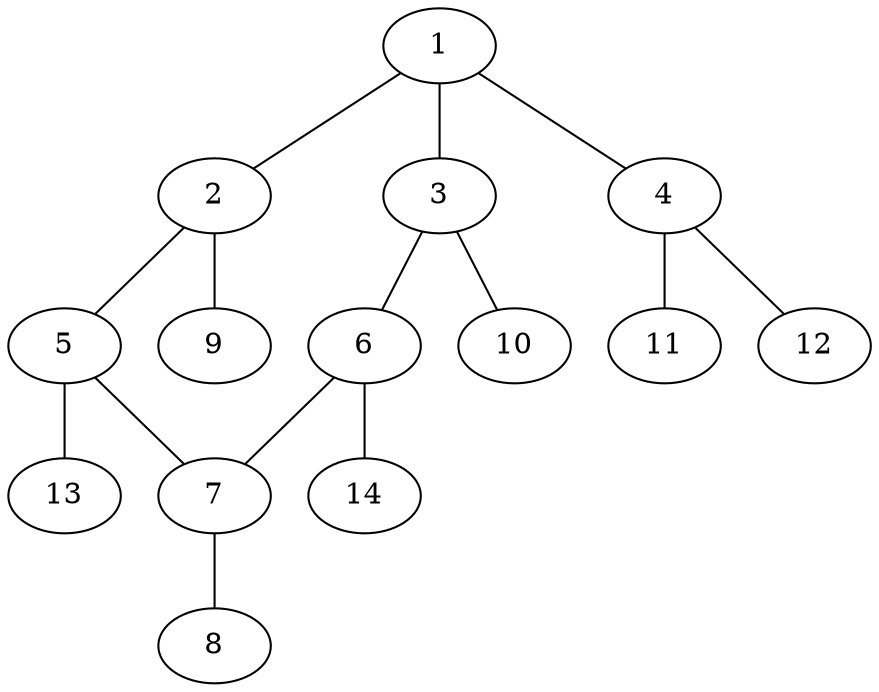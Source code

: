 graph molecule_2947 {
	1	 [chem=C];
	2	 [chem=C];
	1 -- 2	 [valence=1];
	3	 [chem=C];
	1 -- 3	 [valence=2];
	4	 [chem=N];
	1 -- 4	 [valence=1];
	5	 [chem=C];
	2 -- 5	 [valence=2];
	9	 [chem=H];
	2 -- 9	 [valence=1];
	6	 [chem=C];
	3 -- 6	 [valence=1];
	10	 [chem=H];
	3 -- 10	 [valence=1];
	11	 [chem=H];
	4 -- 11	 [valence=1];
	12	 [chem=H];
	4 -- 12	 [valence=1];
	7	 [chem=C];
	5 -- 7	 [valence=1];
	13	 [chem=H];
	5 -- 13	 [valence=1];
	6 -- 7	 [valence=2];
	14	 [chem=H];
	6 -- 14	 [valence=1];
	8	 [chem=Br];
	7 -- 8	 [valence=1];
}
